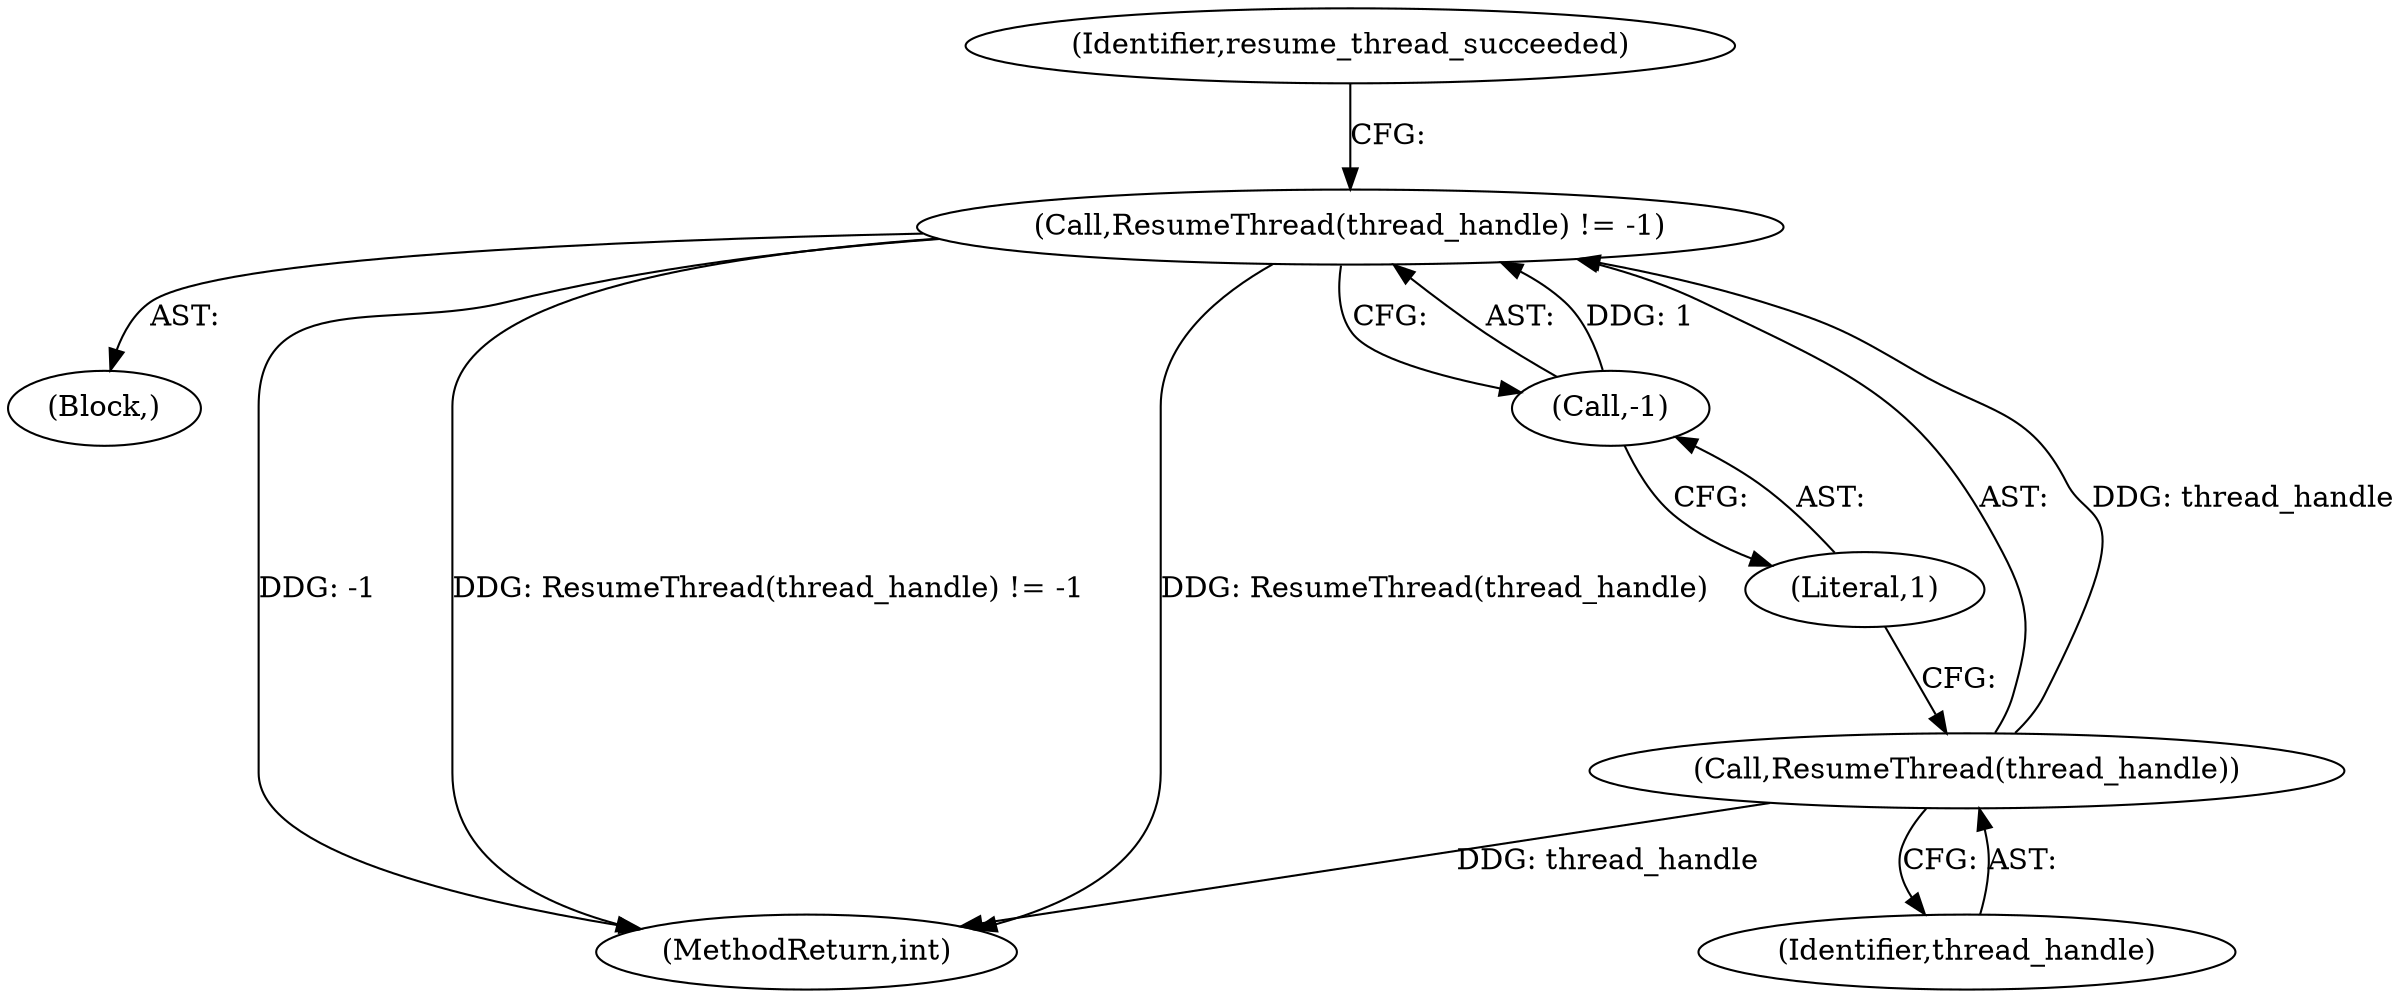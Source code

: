 digraph "1_Chrome_0fb75f1e468fe9054be3b3d3d5b9bf9a66e4199d_2@API" {
"1000142" [label="(Call,ResumeThread(thread_handle) != -1)"];
"1000143" [label="(Call,ResumeThread(thread_handle))"];
"1000145" [label="(Call,-1)"];
"1000143" [label="(Call,ResumeThread(thread_handle))"];
"1000115" [label="(Block,)"];
"1000149" [label="(Identifier,resume_thread_succeeded)"];
"1000145" [label="(Call,-1)"];
"1000142" [label="(Call,ResumeThread(thread_handle) != -1)"];
"1000146" [label="(Literal,1)"];
"1000155" [label="(MethodReturn,int)"];
"1000144" [label="(Identifier,thread_handle)"];
"1000142" -> "1000115"  [label="AST: "];
"1000142" -> "1000145"  [label="CFG: "];
"1000143" -> "1000142"  [label="AST: "];
"1000145" -> "1000142"  [label="AST: "];
"1000149" -> "1000142"  [label="CFG: "];
"1000142" -> "1000155"  [label="DDG: ResumeThread(thread_handle) != -1"];
"1000142" -> "1000155"  [label="DDG: ResumeThread(thread_handle)"];
"1000142" -> "1000155"  [label="DDG: -1"];
"1000143" -> "1000142"  [label="DDG: thread_handle"];
"1000145" -> "1000142"  [label="DDG: 1"];
"1000143" -> "1000144"  [label="CFG: "];
"1000144" -> "1000143"  [label="AST: "];
"1000146" -> "1000143"  [label="CFG: "];
"1000143" -> "1000155"  [label="DDG: thread_handle"];
"1000145" -> "1000146"  [label="CFG: "];
"1000146" -> "1000145"  [label="AST: "];
}
